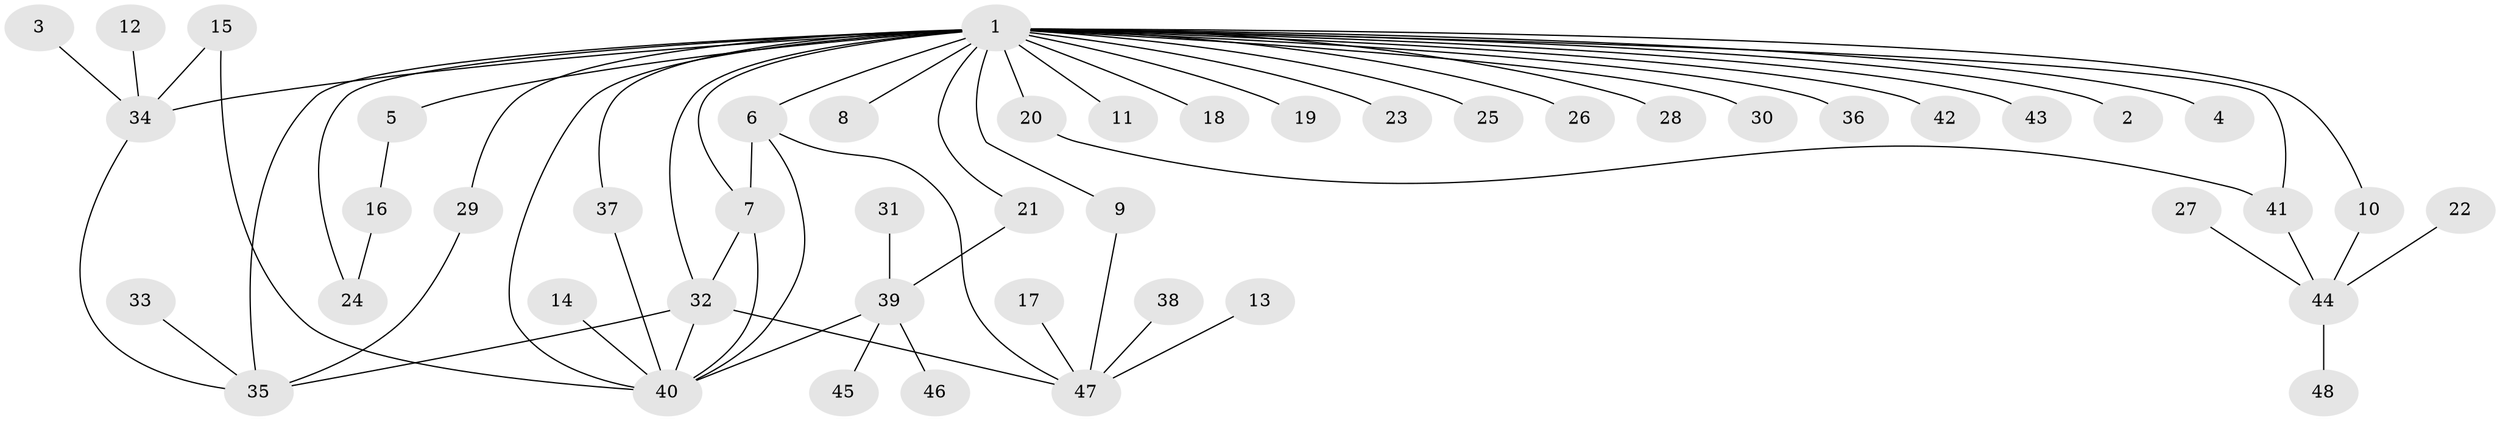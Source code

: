 // original degree distribution, {6: 0.041666666666666664, 45: 0.010416666666666666, 7: 0.03125, 2: 0.2708333333333333, 1: 0.4479166666666667, 4: 0.052083333333333336, 3: 0.09375, 8: 0.03125, 5: 0.020833333333333332}
// Generated by graph-tools (version 1.1) at 2025/25/03/09/25 03:25:56]
// undirected, 48 vertices, 63 edges
graph export_dot {
graph [start="1"]
  node [color=gray90,style=filled];
  1;
  2;
  3;
  4;
  5;
  6;
  7;
  8;
  9;
  10;
  11;
  12;
  13;
  14;
  15;
  16;
  17;
  18;
  19;
  20;
  21;
  22;
  23;
  24;
  25;
  26;
  27;
  28;
  29;
  30;
  31;
  32;
  33;
  34;
  35;
  36;
  37;
  38;
  39;
  40;
  41;
  42;
  43;
  44;
  45;
  46;
  47;
  48;
  1 -- 2 [weight=1.0];
  1 -- 4 [weight=1.0];
  1 -- 5 [weight=1.0];
  1 -- 6 [weight=1.0];
  1 -- 7 [weight=1.0];
  1 -- 8 [weight=1.0];
  1 -- 9 [weight=1.0];
  1 -- 10 [weight=1.0];
  1 -- 11 [weight=1.0];
  1 -- 18 [weight=1.0];
  1 -- 19 [weight=1.0];
  1 -- 20 [weight=1.0];
  1 -- 21 [weight=1.0];
  1 -- 23 [weight=1.0];
  1 -- 24 [weight=1.0];
  1 -- 25 [weight=1.0];
  1 -- 26 [weight=1.0];
  1 -- 28 [weight=1.0];
  1 -- 29 [weight=1.0];
  1 -- 30 [weight=3.0];
  1 -- 32 [weight=1.0];
  1 -- 34 [weight=4.0];
  1 -- 35 [weight=4.0];
  1 -- 36 [weight=2.0];
  1 -- 37 [weight=1.0];
  1 -- 40 [weight=2.0];
  1 -- 41 [weight=2.0];
  1 -- 42 [weight=1.0];
  1 -- 43 [weight=1.0];
  3 -- 34 [weight=1.0];
  5 -- 16 [weight=1.0];
  6 -- 7 [weight=2.0];
  6 -- 40 [weight=1.0];
  6 -- 47 [weight=1.0];
  7 -- 32 [weight=1.0];
  7 -- 40 [weight=1.0];
  9 -- 47 [weight=1.0];
  10 -- 44 [weight=1.0];
  12 -- 34 [weight=1.0];
  13 -- 47 [weight=1.0];
  14 -- 40 [weight=1.0];
  15 -- 34 [weight=1.0];
  15 -- 40 [weight=1.0];
  16 -- 24 [weight=1.0];
  17 -- 47 [weight=1.0];
  20 -- 41 [weight=1.0];
  21 -- 39 [weight=1.0];
  22 -- 44 [weight=1.0];
  27 -- 44 [weight=1.0];
  29 -- 35 [weight=1.0];
  31 -- 39 [weight=1.0];
  32 -- 35 [weight=2.0];
  32 -- 40 [weight=1.0];
  32 -- 47 [weight=1.0];
  33 -- 35 [weight=1.0];
  34 -- 35 [weight=1.0];
  37 -- 40 [weight=1.0];
  38 -- 47 [weight=1.0];
  39 -- 40 [weight=2.0];
  39 -- 45 [weight=1.0];
  39 -- 46 [weight=1.0];
  41 -- 44 [weight=1.0];
  44 -- 48 [weight=1.0];
}
